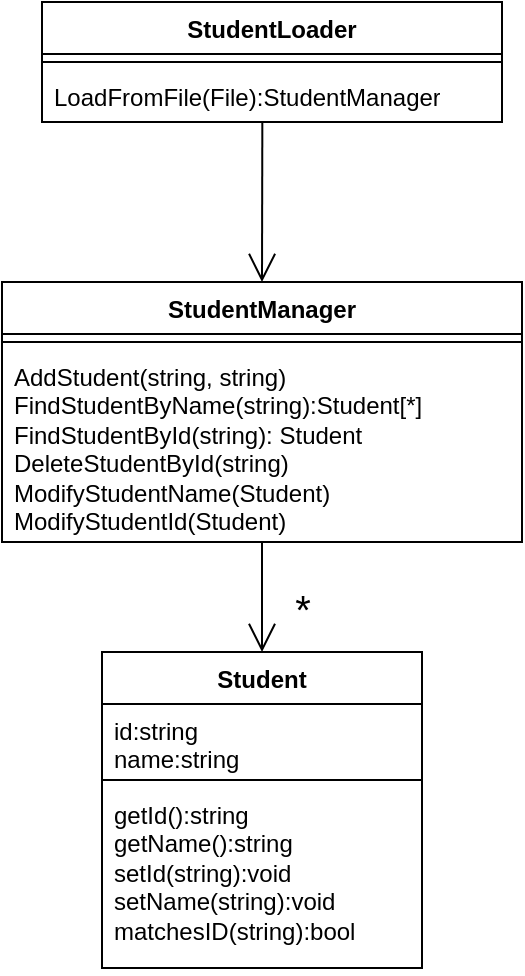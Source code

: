 <mxfile version="28.0.6">
  <diagram name="第 1 页" id="1PkCeBMyRakO2vi7kMsx">
    <mxGraphModel dx="1011" dy="690" grid="1" gridSize="10" guides="1" tooltips="1" connect="1" arrows="1" fold="1" page="1" pageScale="1" pageWidth="827" pageHeight="1169" math="0" shadow="0">
      <root>
        <mxCell id="0" />
        <mxCell id="1" parent="0" />
        <mxCell id="fC6sDNkktZNIzBsTSUob-1" value="StudentLoader" style="swimlane;fontStyle=1;align=center;verticalAlign=top;childLayout=stackLayout;horizontal=1;startSize=26;horizontalStack=0;resizeParent=1;resizeParentMax=0;resizeLast=0;collapsible=1;marginBottom=0;whiteSpace=wrap;html=1;" vertex="1" parent="1">
          <mxGeometry x="290" y="260" width="230" height="60" as="geometry" />
        </mxCell>
        <mxCell id="fC6sDNkktZNIzBsTSUob-3" value="" style="line;strokeWidth=1;fillColor=none;align=left;verticalAlign=middle;spacingTop=-1;spacingLeft=3;spacingRight=3;rotatable=0;labelPosition=right;points=[];portConstraint=eastwest;strokeColor=inherit;" vertex="1" parent="fC6sDNkktZNIzBsTSUob-1">
          <mxGeometry y="26" width="230" height="8" as="geometry" />
        </mxCell>
        <mxCell id="fC6sDNkktZNIzBsTSUob-4" value="LoadFromFile(File):StudentManager&lt;div&gt;&lt;br&gt;&lt;/div&gt;" style="text;strokeColor=none;fillColor=none;align=left;verticalAlign=top;spacingLeft=4;spacingRight=4;overflow=hidden;rotatable=0;points=[[0,0.5],[1,0.5]];portConstraint=eastwest;whiteSpace=wrap;html=1;" vertex="1" parent="fC6sDNkktZNIzBsTSUob-1">
          <mxGeometry y="34" width="230" height="26" as="geometry" />
        </mxCell>
        <mxCell id="fC6sDNkktZNIzBsTSUob-12" value="" style="endArrow=open;endFill=1;endSize=12;html=1;rounded=0;exitX=0.479;exitY=0.979;exitDx=0;exitDy=0;exitPerimeter=0;" edge="1" parent="1" source="fC6sDNkktZNIzBsTSUob-4">
          <mxGeometry width="160" relative="1" as="geometry">
            <mxPoint x="370" y="420" as="sourcePoint" />
            <mxPoint x="400" y="400" as="targetPoint" />
          </mxGeometry>
        </mxCell>
        <mxCell id="fC6sDNkktZNIzBsTSUob-13" value="StudentManager" style="swimlane;fontStyle=1;align=center;verticalAlign=top;childLayout=stackLayout;horizontal=1;startSize=26;horizontalStack=0;resizeParent=1;resizeParentMax=0;resizeLast=0;collapsible=1;marginBottom=0;whiteSpace=wrap;html=1;" vertex="1" parent="1">
          <mxGeometry x="270" y="400" width="260" height="130" as="geometry" />
        </mxCell>
        <mxCell id="fC6sDNkktZNIzBsTSUob-15" value="" style="line;strokeWidth=1;fillColor=none;align=left;verticalAlign=middle;spacingTop=-1;spacingLeft=3;spacingRight=3;rotatable=0;labelPosition=right;points=[];portConstraint=eastwest;strokeColor=inherit;" vertex="1" parent="fC6sDNkktZNIzBsTSUob-13">
          <mxGeometry y="26" width="260" height="8" as="geometry" />
        </mxCell>
        <mxCell id="fC6sDNkktZNIzBsTSUob-16" value="AddStudent(string, string)&lt;div&gt;FindStudentByName(string):Student[*]&lt;/div&gt;&lt;div&gt;FindStudentById(string): Student&lt;/div&gt;&lt;div&gt;DeleteStudentById(string)&lt;/div&gt;&lt;div&gt;ModifyStudentName(Student)&lt;/div&gt;&lt;div&gt;ModifyStudentId(Student)&lt;/div&gt;&lt;div&gt;&lt;br&gt;&lt;/div&gt;" style="text;strokeColor=none;fillColor=none;align=left;verticalAlign=top;spacingLeft=4;spacingRight=4;overflow=hidden;rotatable=0;points=[[0,0.5],[1,0.5]];portConstraint=eastwest;whiteSpace=wrap;html=1;" vertex="1" parent="fC6sDNkktZNIzBsTSUob-13">
          <mxGeometry y="34" width="260" height="96" as="geometry" />
        </mxCell>
        <mxCell id="fC6sDNkktZNIzBsTSUob-17" value="" style="endArrow=open;endFill=1;endSize=12;html=1;rounded=0;" edge="1" parent="1" source="fC6sDNkktZNIzBsTSUob-16" target="fC6sDNkktZNIzBsTSUob-18">
          <mxGeometry width="160" relative="1" as="geometry">
            <mxPoint x="370" y="590" as="sourcePoint" />
            <mxPoint x="280" y="590" as="targetPoint" />
          </mxGeometry>
        </mxCell>
        <mxCell id="fC6sDNkktZNIzBsTSUob-18" value="Student" style="swimlane;fontStyle=1;align=center;verticalAlign=top;childLayout=stackLayout;horizontal=1;startSize=26;horizontalStack=0;resizeParent=1;resizeParentMax=0;resizeLast=0;collapsible=1;marginBottom=0;whiteSpace=wrap;html=1;" vertex="1" parent="1">
          <mxGeometry x="320" y="585" width="160" height="158" as="geometry">
            <mxRectangle x="320" y="585" width="80" height="30" as="alternateBounds" />
          </mxGeometry>
        </mxCell>
        <mxCell id="fC6sDNkktZNIzBsTSUob-19" value="id:string&lt;div&gt;name:string&lt;/div&gt;" style="text;strokeColor=none;fillColor=none;align=left;verticalAlign=top;spacingLeft=4;spacingRight=4;overflow=hidden;rotatable=0;points=[[0,0.5],[1,0.5]];portConstraint=eastwest;whiteSpace=wrap;html=1;" vertex="1" parent="fC6sDNkktZNIzBsTSUob-18">
          <mxGeometry y="26" width="160" height="34" as="geometry" />
        </mxCell>
        <mxCell id="fC6sDNkktZNIzBsTSUob-20" value="" style="line;strokeWidth=1;fillColor=none;align=left;verticalAlign=middle;spacingTop=-1;spacingLeft=3;spacingRight=3;rotatable=0;labelPosition=right;points=[];portConstraint=eastwest;strokeColor=inherit;" vertex="1" parent="fC6sDNkktZNIzBsTSUob-18">
          <mxGeometry y="60" width="160" height="8" as="geometry" />
        </mxCell>
        <mxCell id="fC6sDNkktZNIzBsTSUob-21" value="getId():string&lt;div&gt;getName():string&lt;/div&gt;&lt;div&gt;setId(string):void&lt;/div&gt;&lt;div&gt;setName(string):void&lt;/div&gt;&lt;div&gt;matchesID(string):bool&lt;/div&gt;" style="text;strokeColor=none;fillColor=none;align=left;verticalAlign=top;spacingLeft=4;spacingRight=4;overflow=hidden;rotatable=0;points=[[0,0.5],[1,0.5]];portConstraint=eastwest;whiteSpace=wrap;html=1;" vertex="1" parent="fC6sDNkktZNIzBsTSUob-18">
          <mxGeometry y="68" width="160" height="90" as="geometry" />
        </mxCell>
        <mxCell id="fC6sDNkktZNIzBsTSUob-22" value="&lt;font style=&quot;font-size: 20px;&quot;&gt;*&lt;/font&gt;" style="text;html=1;align=center;verticalAlign=middle;resizable=0;points=[];autosize=1;strokeColor=none;fillColor=none;" vertex="1" parent="1">
          <mxGeometry x="405" y="543" width="30" height="40" as="geometry" />
        </mxCell>
      </root>
    </mxGraphModel>
  </diagram>
</mxfile>
